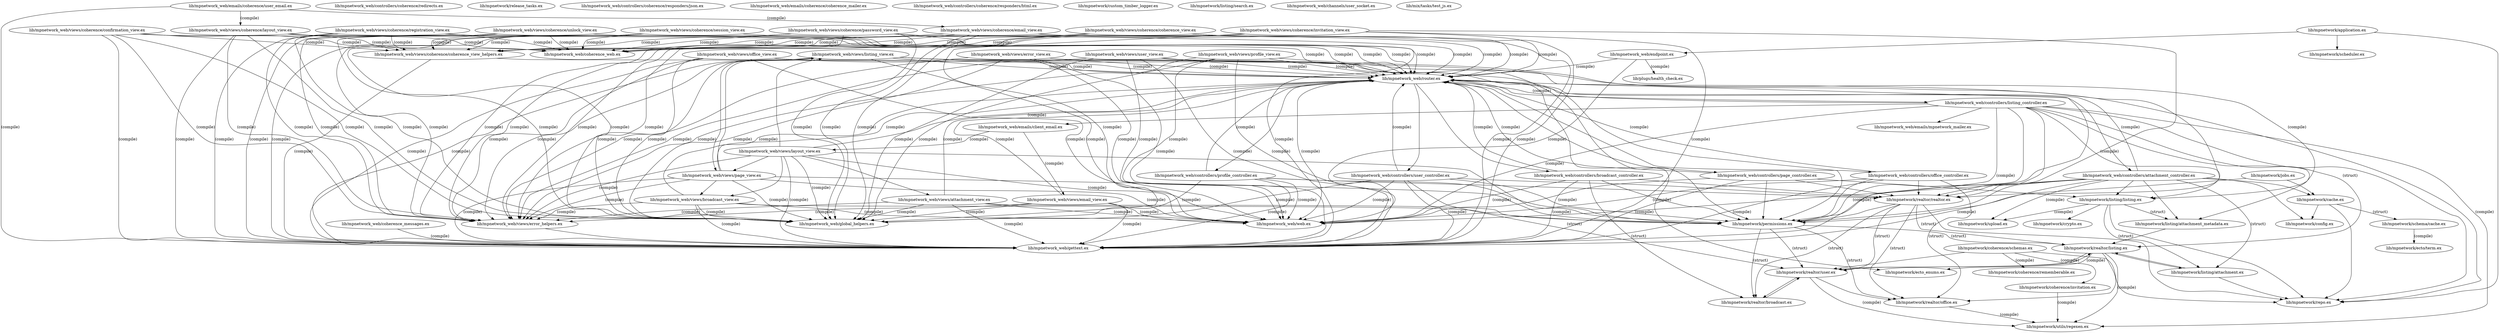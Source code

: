 digraph "xref graph" {
  "lib/mpnetwork/realtor/listing.ex"
  "lib/mpnetwork/realtor/listing.ex" -> "lib/mpnetwork/ecto_enums.ex" [label="(compile)"]
  "lib/mpnetwork/realtor/listing.ex" -> "lib/mpnetwork/listing/attachment.ex"
  "lib/mpnetwork/listing/attachment.ex" -> "lib/mpnetwork/realtor/listing.ex"
  "lib/mpnetwork/listing/attachment.ex" -> "lib/mpnetwork/repo.ex"
  "lib/mpnetwork/realtor/listing.ex" -> "lib/mpnetwork/realtor/office.ex"
  "lib/mpnetwork/realtor/office.ex" -> "lib/mpnetwork/utils/regexen.ex" [label="(compile)"]
  "lib/mpnetwork/realtor/listing.ex" -> "lib/mpnetwork/realtor/user.ex"
  "lib/mpnetwork/realtor/user.ex" -> "lib/mpnetwork/realtor/broadcast.ex"
  "lib/mpnetwork/realtor/broadcast.ex" -> "lib/mpnetwork/realtor/user.ex"
  "lib/mpnetwork/realtor/user.ex" -> "lib/mpnetwork/realtor/listing.ex"
  "lib/mpnetwork/realtor/user.ex" -> "lib/mpnetwork/realtor/office.ex"
  "lib/mpnetwork/realtor/user.ex" -> "lib/mpnetwork/utils/regexen.ex" [label="(compile)"]
  "lib/mpnetwork/realtor/listing.ex" -> "lib/mpnetwork/utils/regexen.ex" [label="(compile)"]
  "lib/mpnetwork_web/controllers/broadcast_controller.ex"
  "lib/mpnetwork_web/controllers/broadcast_controller.ex" -> "lib/mpnetwork/permissions.ex"
  "lib/mpnetwork/permissions.ex" -> "lib/mpnetwork/realtor/broadcast.ex" [label="(struct)"]
  "lib/mpnetwork/permissions.ex" -> "lib/mpnetwork/realtor/listing.ex" [label="(struct)"]
  "lib/mpnetwork/permissions.ex" -> "lib/mpnetwork/realtor/office.ex" [label="(struct)"]
  "lib/mpnetwork/permissions.ex" -> "lib/mpnetwork/realtor/user.ex" [label="(struct)"]
  "lib/mpnetwork_web/controllers/broadcast_controller.ex" -> "lib/mpnetwork/realtor/broadcast.ex" [label="(struct)"]
  "lib/mpnetwork_web/controllers/broadcast_controller.ex" -> "lib/mpnetwork/realtor/realtor.ex"
  "lib/mpnetwork/realtor/realtor.ex" -> "lib/mpnetwork/permissions.ex"
  "lib/mpnetwork/realtor/realtor.ex" -> "lib/mpnetwork/realtor/broadcast.ex" [label="(struct)"]
  "lib/mpnetwork/realtor/realtor.ex" -> "lib/mpnetwork/realtor/listing.ex" [label="(struct)"]
  "lib/mpnetwork/realtor/realtor.ex" -> "lib/mpnetwork/realtor/office.ex" [label="(struct)"]
  "lib/mpnetwork/realtor/realtor.ex" -> "lib/mpnetwork/realtor/user.ex" [label="(struct)"]
  "lib/mpnetwork/realtor/realtor.ex" -> "lib/mpnetwork/repo.ex"
  "lib/mpnetwork_web/controllers/broadcast_controller.ex" -> "lib/mpnetwork_web/gettext.ex" [label="(compile)"]
  "lib/mpnetwork_web/controllers/broadcast_controller.ex" -> "lib/mpnetwork_web/router.ex" [label="(compile)"]
  "lib/mpnetwork_web/router.ex" -> "lib/mpnetwork/repo.ex"
  "lib/mpnetwork_web/router.ex" -> "lib/mpnetwork_web/controllers/attachment_controller.ex"
  "lib/mpnetwork_web/controllers/attachment_controller.ex" -> "lib/mpnetwork/cache.ex"
  "lib/mpnetwork/cache.ex" -> "lib/mpnetwork/config.ex"
  "lib/mpnetwork/cache.ex" -> "lib/mpnetwork/repo.ex"
  "lib/mpnetwork/cache.ex" -> "lib/mpnetwork/schema/cache.ex" [label="(struct)"]
  "lib/mpnetwork/schema/cache.ex" -> "lib/mpnetwork/ecto/term.ex" [label="(compile)"]
  "lib/mpnetwork_web/controllers/attachment_controller.ex" -> "lib/mpnetwork/config.ex"
  "lib/mpnetwork_web/controllers/attachment_controller.ex" -> "lib/mpnetwork/listing/attachment.ex" [label="(struct)"]
  "lib/mpnetwork_web/controllers/attachment_controller.ex" -> "lib/mpnetwork/listing/attachment_metadata.ex"
  "lib/mpnetwork/listing/attachment_metadata.ex" -> "lib/mpnetwork/realtor/listing.ex"
  "lib/mpnetwork_web/controllers/attachment_controller.ex" -> "lib/mpnetwork/listing/listing.ex"
  "lib/mpnetwork/listing/listing.ex" -> "lib/mpnetwork/crypto.ex"
  "lib/mpnetwork/listing/listing.ex" -> "lib/mpnetwork/listing/attachment.ex" [label="(struct)"]
  "lib/mpnetwork/listing/listing.ex" -> "lib/mpnetwork/listing/attachment_metadata.ex" [label="(struct)"]
  "lib/mpnetwork/listing/listing.ex" -> "lib/mpnetwork/repo.ex"
  "lib/mpnetwork/listing/listing.ex" -> "lib/mpnetwork/upload.ex" [label="(compile)"]
  "lib/mpnetwork_web/controllers/attachment_controller.ex" -> "lib/mpnetwork/permissions.ex"
  "lib/mpnetwork_web/controllers/attachment_controller.ex" -> "lib/mpnetwork/realtor/realtor.ex"
  "lib/mpnetwork_web/controllers/attachment_controller.ex" -> "lib/mpnetwork/upload.ex" [label="(compile)"]
  "lib/mpnetwork_web/controllers/attachment_controller.ex" -> "lib/mpnetwork_web/gettext.ex" [label="(compile)"]
  "lib/mpnetwork_web/controllers/attachment_controller.ex" -> "lib/mpnetwork_web/router.ex" [label="(compile)"]
  "lib/mpnetwork_web/controllers/attachment_controller.ex" -> "lib/mpnetwork_web/web.ex" [label="(compile)"]
  "lib/mpnetwork_web/router.ex" -> "lib/mpnetwork_web/controllers/broadcast_controller.ex"
  "lib/mpnetwork_web/router.ex" -> "lib/mpnetwork_web/controllers/listing_controller.ex"
  "lib/mpnetwork_web/controllers/listing_controller.ex" -> "lib/mpnetwork/listing/attachment_metadata.ex"
  "lib/mpnetwork_web/controllers/listing_controller.ex" -> "lib/mpnetwork/listing/listing.ex" [label="(compile)"]
  "lib/mpnetwork_web/controllers/listing_controller.ex" -> "lib/mpnetwork/permissions.ex"
  "lib/mpnetwork_web/controllers/listing_controller.ex" -> "lib/mpnetwork/realtor/listing.ex" [label="(struct)"]
  "lib/mpnetwork_web/controllers/listing_controller.ex" -> "lib/mpnetwork/realtor/realtor.ex"
  "lib/mpnetwork_web/controllers/listing_controller.ex" -> "lib/mpnetwork/repo.ex"
  "lib/mpnetwork_web/controllers/listing_controller.ex" -> "lib/mpnetwork/utils/regexen.ex" [label="(compile)"]
  "lib/mpnetwork_web/controllers/listing_controller.ex" -> "lib/mpnetwork_web/emails/client_email.ex"
  "lib/mpnetwork_web/emails/client_email.ex" -> "lib/mpnetwork_web/views/email_view.ex" [label="(compile)"]
  "lib/mpnetwork_web/views/email_view.ex" -> "lib/mpnetwork_web/gettext.ex" [label="(compile)"]
  "lib/mpnetwork_web/views/email_view.ex" -> "lib/mpnetwork_web/global_helpers.ex" [label="(compile)"]
  "lib/mpnetwork_web/views/email_view.ex" -> "lib/mpnetwork_web/router.ex" [label="(compile)"]
  "lib/mpnetwork_web/views/email_view.ex" -> "lib/mpnetwork_web/views/error_helpers.ex" [label="(compile)"]
  "lib/mpnetwork_web/views/error_helpers.ex" -> "lib/mpnetwork_web/gettext.ex"
  "lib/mpnetwork_web/views/email_view.ex" -> "lib/mpnetwork_web/web.ex" [label="(compile)"]
  "lib/mpnetwork_web/emails/client_email.ex" -> "lib/mpnetwork_web/views/layout_view.ex" [label="(compile)"]
  "lib/mpnetwork_web/views/layout_view.ex" -> "lib/mpnetwork/permissions.ex"
  "lib/mpnetwork_web/views/layout_view.ex" -> "lib/mpnetwork_web/gettext.ex" [label="(compile)"]
  "lib/mpnetwork_web/views/layout_view.ex" -> "lib/mpnetwork_web/global_helpers.ex" [label="(compile)"]
  "lib/mpnetwork_web/views/layout_view.ex" -> "lib/mpnetwork_web/router.ex" [label="(compile)"]
  "lib/mpnetwork_web/views/layout_view.ex" -> "lib/mpnetwork_web/views/attachment_view.ex"
  "lib/mpnetwork_web/views/attachment_view.ex" -> "lib/mpnetwork/permissions.ex"
  "lib/mpnetwork_web/views/attachment_view.ex" -> "lib/mpnetwork_web/gettext.ex" [label="(compile)"]
  "lib/mpnetwork_web/views/attachment_view.ex" -> "lib/mpnetwork_web/global_helpers.ex" [label="(compile)"]
  "lib/mpnetwork_web/views/attachment_view.ex" -> "lib/mpnetwork_web/router.ex" [label="(compile)"]
  "lib/mpnetwork_web/views/attachment_view.ex" -> "lib/mpnetwork_web/views/error_helpers.ex" [label="(compile)"]
  "lib/mpnetwork_web/views/attachment_view.ex" -> "lib/mpnetwork_web/web.ex" [label="(compile)"]
  "lib/mpnetwork_web/views/layout_view.ex" -> "lib/mpnetwork_web/views/broadcast_view.ex"
  "lib/mpnetwork_web/views/broadcast_view.ex" -> "lib/mpnetwork/permissions.ex"
  "lib/mpnetwork_web/views/broadcast_view.ex" -> "lib/mpnetwork_web/gettext.ex" [label="(compile)"]
  "lib/mpnetwork_web/views/broadcast_view.ex" -> "lib/mpnetwork_web/global_helpers.ex" [label="(compile)"]
  "lib/mpnetwork_web/views/broadcast_view.ex" -> "lib/mpnetwork_web/router.ex" [label="(compile)"]
  "lib/mpnetwork_web/views/broadcast_view.ex" -> "lib/mpnetwork_web/views/error_helpers.ex" [label="(compile)"]
  "lib/mpnetwork_web/views/broadcast_view.ex" -> "lib/mpnetwork_web/web.ex" [label="(compile)"]
  "lib/mpnetwork_web/views/layout_view.ex" -> "lib/mpnetwork_web/views/error_helpers.ex" [label="(compile)"]
  "lib/mpnetwork_web/views/layout_view.ex" -> "lib/mpnetwork_web/views/listing_view.ex"
  "lib/mpnetwork_web/views/listing_view.ex" -> "lib/mpnetwork/ecto_enums.ex"
  "lib/mpnetwork_web/views/listing_view.ex" -> "lib/mpnetwork/listing/listing.ex" [label="(compile)"]
  "lib/mpnetwork_web/views/listing_view.ex" -> "lib/mpnetwork/permissions.ex"
  "lib/mpnetwork_web/views/listing_view.ex" -> "lib/mpnetwork_web/gettext.ex" [label="(compile)"]
  "lib/mpnetwork_web/views/listing_view.ex" -> "lib/mpnetwork_web/global_helpers.ex" [label="(compile)"]
  "lib/mpnetwork_web/views/listing_view.ex" -> "lib/mpnetwork_web/router.ex" [label="(compile)"]
  "lib/mpnetwork_web/views/listing_view.ex" -> "lib/mpnetwork_web/views/error_helpers.ex" [label="(compile)"]
  "lib/mpnetwork_web/views/listing_view.ex" -> "lib/mpnetwork_web/views/page_view.ex"
  "lib/mpnetwork_web/views/page_view.ex" -> "lib/mpnetwork/permissions.ex"
  "lib/mpnetwork_web/views/page_view.ex" -> "lib/mpnetwork_web/gettext.ex" [label="(compile)"]
  "lib/mpnetwork_web/views/page_view.ex" -> "lib/mpnetwork_web/global_helpers.ex" [label="(compile)"]
  "lib/mpnetwork_web/views/page_view.ex" -> "lib/mpnetwork_web/router.ex" [label="(compile)"]
  "lib/mpnetwork_web/views/page_view.ex" -> "lib/mpnetwork_web/views/broadcast_view.ex"
  "lib/mpnetwork_web/views/page_view.ex" -> "lib/mpnetwork_web/views/error_helpers.ex" [label="(compile)"]
  "lib/mpnetwork_web/views/page_view.ex" -> "lib/mpnetwork_web/views/listing_view.ex"
  "lib/mpnetwork_web/views/page_view.ex" -> "lib/mpnetwork_web/web.ex" [label="(compile)"]
  "lib/mpnetwork_web/views/listing_view.ex" -> "lib/mpnetwork_web/web.ex" [label="(compile)"]
  "lib/mpnetwork_web/views/layout_view.ex" -> "lib/mpnetwork_web/views/page_view.ex"
  "lib/mpnetwork_web/views/layout_view.ex" -> "lib/mpnetwork_web/web.ex" [label="(compile)"]
  "lib/mpnetwork_web/controllers/listing_controller.ex" -> "lib/mpnetwork_web/emails/mpnetwork_mailer.ex"
  "lib/mpnetwork_web/controllers/listing_controller.ex" -> "lib/mpnetwork_web/gettext.ex" [label="(compile)"]
  "lib/mpnetwork_web/controllers/listing_controller.ex" -> "lib/mpnetwork_web/router.ex" [label="(compile)"]
  "lib/mpnetwork_web/controllers/listing_controller.ex" -> "lib/mpnetwork_web/web.ex" [label="(compile)"]
  "lib/mpnetwork_web/router.ex" -> "lib/mpnetwork_web/controllers/office_controller.ex"
  "lib/mpnetwork_web/controllers/office_controller.ex" -> "lib/mpnetwork/permissions.ex"
  "lib/mpnetwork_web/controllers/office_controller.ex" -> "lib/mpnetwork/realtor/office.ex" [label="(struct)"]
  "lib/mpnetwork_web/controllers/office_controller.ex" -> "lib/mpnetwork/realtor/realtor.ex"
  "lib/mpnetwork_web/controllers/office_controller.ex" -> "lib/mpnetwork_web/gettext.ex" [label="(compile)"]
  "lib/mpnetwork_web/controllers/office_controller.ex" -> "lib/mpnetwork_web/router.ex" [label="(compile)"]
  "lib/mpnetwork_web/controllers/office_controller.ex" -> "lib/mpnetwork_web/web.ex" [label="(compile)"]
  "lib/mpnetwork_web/router.ex" -> "lib/mpnetwork_web/controllers/page_controller.ex"
  "lib/mpnetwork_web/controllers/page_controller.ex" -> "lib/mpnetwork/listing/listing.ex"
  "lib/mpnetwork_web/controllers/page_controller.ex" -> "lib/mpnetwork/permissions.ex"
  "lib/mpnetwork_web/controllers/page_controller.ex" -> "lib/mpnetwork/realtor/realtor.ex"
  "lib/mpnetwork_web/controllers/page_controller.ex" -> "lib/mpnetwork_web/gettext.ex" [label="(compile)"]
  "lib/mpnetwork_web/controllers/page_controller.ex" -> "lib/mpnetwork_web/router.ex" [label="(compile)"]
  "lib/mpnetwork_web/controllers/page_controller.ex" -> "lib/mpnetwork_web/web.ex" [label="(compile)"]
  "lib/mpnetwork_web/router.ex" -> "lib/mpnetwork_web/controllers/profile_controller.ex"
  "lib/mpnetwork_web/controllers/profile_controller.ex" -> "lib/mpnetwork/permissions.ex"
  "lib/mpnetwork_web/controllers/profile_controller.ex" -> "lib/mpnetwork/realtor/realtor.ex"
  "lib/mpnetwork_web/controllers/profile_controller.ex" -> "lib/mpnetwork_web/gettext.ex" [label="(compile)"]
  "lib/mpnetwork_web/controllers/profile_controller.ex" -> "lib/mpnetwork_web/global_helpers.ex" [label="(compile)"]
  "lib/mpnetwork_web/controllers/profile_controller.ex" -> "lib/mpnetwork_web/router.ex" [label="(compile)"]
  "lib/mpnetwork_web/controllers/profile_controller.ex" -> "lib/mpnetwork_web/web.ex" [label="(compile)"]
  "lib/mpnetwork_web/router.ex" -> "lib/mpnetwork_web/controllers/user_controller.ex"
  "lib/mpnetwork_web/controllers/user_controller.ex" -> "lib/mpnetwork/permissions.ex"
  "lib/mpnetwork_web/controllers/user_controller.ex" -> "lib/mpnetwork/realtor/realtor.ex"
  "lib/mpnetwork_web/controllers/user_controller.ex" -> "lib/mpnetwork/realtor/user.ex" [label="(struct)"]
  "lib/mpnetwork_web/controllers/user_controller.ex" -> "lib/mpnetwork_web/gettext.ex" [label="(compile)"]
  "lib/mpnetwork_web/controllers/user_controller.ex" -> "lib/mpnetwork_web/global_helpers.ex" [label="(compile)"]
  "lib/mpnetwork_web/controllers/user_controller.ex" -> "lib/mpnetwork_web/router.ex" [label="(compile)"]
  "lib/mpnetwork_web/controllers/user_controller.ex" -> "lib/mpnetwork_web/web.ex" [label="(compile)"]
  "lib/mpnetwork_web/router.ex" -> "lib/mpnetwork_web/web.ex" [label="(compile)"]
  "lib/mpnetwork_web/controllers/broadcast_controller.ex" -> "lib/mpnetwork_web/web.ex" [label="(compile)"]
  "lib/mpnetwork_web/views/coherence/coherence_view_helpers.ex"
  "lib/mpnetwork_web/views/coherence/coherence_view_helpers.ex" -> "lib/mpnetwork_web/gettext.ex" [label="(compile)"]
  "lib/mpnetwork_web/views/coherence/coherence_view_helpers.ex" -> "lib/mpnetwork_web/router.ex" [label="(compile)"]
  "lib/mpnetwork_web/controllers/coherence/redirects.ex"
  "lib/mpnetwork_web/views/coherence/registration_view.ex"
  "lib/mpnetwork_web/views/coherence/registration_view.ex" -> "lib/mpnetwork_web/coherence_web.ex" [label="(compile)"]
  "lib/mpnetwork_web/views/coherence/registration_view.ex" -> "lib/mpnetwork_web/gettext.ex" [label="(compile)"]
  "lib/mpnetwork_web/views/coherence/registration_view.ex" -> "lib/mpnetwork_web/global_helpers.ex" [label="(compile)"]
  "lib/mpnetwork_web/views/coherence/registration_view.ex" -> "lib/mpnetwork_web/router.ex" [label="(compile)"]
  "lib/mpnetwork_web/views/coherence/registration_view.ex" -> "lib/mpnetwork_web/views/coherence/coherence_view_helpers.ex" [label="(compile)"]
  "lib/mpnetwork_web/views/coherence/registration_view.ex" -> "lib/mpnetwork_web/views/error_helpers.ex" [label="(compile)"]
  "lib/mpnetwork/coherence/invitation.ex"
  "lib/mpnetwork/coherence/invitation.ex" -> "lib/mpnetwork/utils/regexen.ex" [label="(compile)"]
  "lib/mpnetwork_web/views/error_helpers.ex"
  "lib/mpnetwork/cache.ex"
  "lib/mpnetwork_web/controllers/user_controller.ex"
  "lib/mpnetwork_web/views/coherence/session_view.ex"
  "lib/mpnetwork_web/views/coherence/session_view.ex" -> "lib/mpnetwork_web/coherence_web.ex" [label="(compile)"]
  "lib/mpnetwork_web/views/coherence/session_view.ex" -> "lib/mpnetwork_web/gettext.ex" [label="(compile)"]
  "lib/mpnetwork_web/views/coherence/session_view.ex" -> "lib/mpnetwork_web/global_helpers.ex" [label="(compile)"]
  "lib/mpnetwork_web/views/coherence/session_view.ex" -> "lib/mpnetwork_web/router.ex" [label="(compile)"]
  "lib/mpnetwork_web/views/coherence/session_view.ex" -> "lib/mpnetwork_web/views/coherence/coherence_view_helpers.ex" [label="(compile)"]
  "lib/mpnetwork_web/views/coherence/session_view.ex" -> "lib/mpnetwork_web/views/error_helpers.ex" [label="(compile)"]
  "lib/mpnetwork/realtor/user.ex"
  "lib/mpnetwork/realtor/office.ex"
  "lib/mpnetwork_web/views/page_view.ex"
  "lib/mpnetwork/release_tasks.ex"
  "lib/mpnetwork_web/endpoint.ex"
  "lib/mpnetwork_web/endpoint.ex" -> "lib/mpnetwork_web/router.ex" [label="(compile)"]
  "lib/mpnetwork_web/endpoint.ex" -> "lib/mpnetwork_web/web.ex" [label="(compile)"]
  "lib/mpnetwork_web/endpoint.ex" -> "lib/plugs/health_check.ex" [label="(compile)"]
  "lib/mpnetwork_web/views/coherence/coherence_view.ex"
  "lib/mpnetwork_web/views/coherence/coherence_view.ex" -> "lib/mpnetwork_web/coherence_web.ex" [label="(compile)"]
  "lib/mpnetwork_web/views/coherence/coherence_view.ex" -> "lib/mpnetwork_web/gettext.ex" [label="(compile)"]
  "lib/mpnetwork_web/views/coherence/coherence_view.ex" -> "lib/mpnetwork_web/global_helpers.ex" [label="(compile)"]
  "lib/mpnetwork_web/views/coherence/coherence_view.ex" -> "lib/mpnetwork_web/router.ex" [label="(compile)"]
  "lib/mpnetwork_web/views/coherence/coherence_view.ex" -> "lib/mpnetwork_web/views/coherence/coherence_view_helpers.ex" [label="(compile)"]
  "lib/mpnetwork_web/views/coherence/coherence_view.ex" -> "lib/mpnetwork_web/views/error_helpers.ex" [label="(compile)"]
  "lib/mpnetwork/utils/regexen.ex"
  "lib/mpnetwork_web/emails/mpnetwork_mailer.ex"
  "lib/mpnetwork/permissions.ex"
  "lib/mpnetwork_web/views/office_view.ex"
  "lib/mpnetwork_web/views/office_view.ex" -> "lib/mpnetwork/permissions.ex"
  "lib/mpnetwork_web/views/office_view.ex" -> "lib/mpnetwork_web/gettext.ex" [label="(compile)"]
  "lib/mpnetwork_web/views/office_view.ex" -> "lib/mpnetwork_web/global_helpers.ex" [label="(compile)"]
  "lib/mpnetwork_web/views/office_view.ex" -> "lib/mpnetwork_web/router.ex" [label="(compile)"]
  "lib/mpnetwork_web/views/office_view.ex" -> "lib/mpnetwork_web/views/error_helpers.ex" [label="(compile)"]
  "lib/mpnetwork_web/views/office_view.ex" -> "lib/mpnetwork_web/web.ex" [label="(compile)"]
  "lib/mpnetwork/config.ex"
  "lib/mpnetwork_web/views/error_view.ex"
  "lib/mpnetwork_web/views/error_view.ex" -> "lib/mpnetwork_web/gettext.ex" [label="(compile)"]
  "lib/mpnetwork_web/views/error_view.ex" -> "lib/mpnetwork_web/global_helpers.ex" [label="(compile)"]
  "lib/mpnetwork_web/views/error_view.ex" -> "lib/mpnetwork_web/router.ex" [label="(compile)"]
  "lib/mpnetwork_web/views/error_view.ex" -> "lib/mpnetwork_web/views/error_helpers.ex" [label="(compile)"]
  "lib/mpnetwork_web/views/error_view.ex" -> "lib/mpnetwork_web/web.ex" [label="(compile)"]
  "lib/mpnetwork/coherence/schemas.ex"
  "lib/mpnetwork/coherence/schemas.ex" -> "lib/mpnetwork/coherence/invitation.ex" [label="(compile)"]
  "lib/mpnetwork/coherence/schemas.ex" -> "lib/mpnetwork/coherence/rememberable.ex" [label="(compile)"]
  "lib/mpnetwork/coherence/schemas.ex" -> "lib/mpnetwork/realtor/user.ex"
  "lib/mpnetwork/coherence/schemas.ex" -> "lib/mpnetwork/repo.ex"
  "lib/mpnetwork/listing/attachment.ex"
  "lib/mpnetwork/ecto/term.ex"
  "lib/mpnetwork/upload.ex"
  "lib/mpnetwork/jobs.ex"
  "lib/mpnetwork/jobs.ex" -> "lib/mpnetwork/cache.ex"
  "lib/mpnetwork/jobs.ex" -> "lib/mpnetwork/realtor/realtor.ex"
  "lib/mpnetwork_web/controllers/coherence/responders/json.ex"
  "lib/mpnetwork/crypto.ex"
  "lib/mpnetwork_web/emails/coherence/user_email.ex"
  "lib/mpnetwork_web/emails/coherence/user_email.ex" -> "lib/mpnetwork_web/gettext.ex" [label="(compile)"]
  "lib/mpnetwork_web/emails/coherence/user_email.ex" -> "lib/mpnetwork_web/views/coherence/email_view.ex" [label="(compile)"]
  "lib/mpnetwork_web/views/coherence/email_view.ex" -> "lib/mpnetwork_web/coherence_web.ex" [label="(compile)"]
  "lib/mpnetwork_web/views/coherence/email_view.ex" -> "lib/mpnetwork_web/gettext.ex" [label="(compile)"]
  "lib/mpnetwork_web/views/coherence/email_view.ex" -> "lib/mpnetwork_web/global_helpers.ex" [label="(compile)"]
  "lib/mpnetwork_web/views/coherence/email_view.ex" -> "lib/mpnetwork_web/router.ex" [label="(compile)"]
  "lib/mpnetwork_web/views/coherence/email_view.ex" -> "lib/mpnetwork_web/views/coherence/coherence_view_helpers.ex" [label="(compile)"]
  "lib/mpnetwork_web/views/coherence/email_view.ex" -> "lib/mpnetwork_web/views/error_helpers.ex" [label="(compile)"]
  "lib/mpnetwork_web/emails/coherence/user_email.ex" -> "lib/mpnetwork_web/views/coherence/layout_view.ex" [label="(compile)"]
  "lib/mpnetwork_web/views/coherence/layout_view.ex" -> "lib/mpnetwork_web/coherence_web.ex" [label="(compile)"]
  "lib/mpnetwork_web/views/coherence/layout_view.ex" -> "lib/mpnetwork_web/gettext.ex" [label="(compile)"]
  "lib/mpnetwork_web/views/coherence/layout_view.ex" -> "lib/mpnetwork_web/global_helpers.ex" [label="(compile)"]
  "lib/mpnetwork_web/views/coherence/layout_view.ex" -> "lib/mpnetwork_web/router.ex" [label="(compile)"]
  "lib/mpnetwork_web/views/coherence/layout_view.ex" -> "lib/mpnetwork_web/views/coherence/coherence_view_helpers.ex" [label="(compile)"]
  "lib/mpnetwork_web/views/coherence/layout_view.ex" -> "lib/mpnetwork_web/views/error_helpers.ex" [label="(compile)"]
  "lib/mpnetwork_web/emails/coherence/coherence_mailer.ex"
  "lib/mpnetwork_web/controllers/coherence/responders/html.ex"
  "lib/mpnetwork_web/views/profile_view.ex"
  "lib/mpnetwork_web/views/profile_view.ex" -> "lib/mpnetwork/permissions.ex"
  "lib/mpnetwork_web/views/profile_view.ex" -> "lib/mpnetwork_web/gettext.ex" [label="(compile)"]
  "lib/mpnetwork_web/views/profile_view.ex" -> "lib/mpnetwork_web/global_helpers.ex" [label="(compile)"]
  "lib/mpnetwork_web/views/profile_view.ex" -> "lib/mpnetwork_web/router.ex" [label="(compile)"]
  "lib/mpnetwork_web/views/profile_view.ex" -> "lib/mpnetwork_web/views/error_helpers.ex" [label="(compile)"]
  "lib/mpnetwork_web/views/profile_view.ex" -> "lib/mpnetwork_web/web.ex" [label="(compile)"]
  "lib/mpnetwork_web/controllers/page_controller.ex"
  "lib/mpnetwork/realtor/realtor.ex"
  "lib/mpnetwork_web/web.ex"
  "lib/mpnetwork_web/coherence_web.ex"
  "lib/mpnetwork_web/coherence_messages.ex"
  "lib/mpnetwork_web/coherence_messages.ex" -> "lib/mpnetwork_web/gettext.ex" [label="(compile)"]
  "lib/mpnetwork/custom_timber_logger.ex"
  "lib/mpnetwork/listing/search.ex"
  "lib/mpnetwork_web/views/coherence/email_view.ex"
  "lib/mpnetwork_web/emails/client_email.ex"
  "lib/mpnetwork_web/views/broadcast_view.ex"
  "lib/plugs/health_check.ex"
  "lib/mpnetwork/schema/cache.ex"
  "lib/mpnetwork/scheduler.ex"
  "lib/mpnetwork_web/views/layout_view.ex"
  "lib/mpnetwork/repo.ex"
  "lib/mpnetwork_web/controllers/attachment_controller.ex"
  "lib/mpnetwork_web/views/coherence/confirmation_view.ex"
  "lib/mpnetwork_web/views/coherence/confirmation_view.ex" -> "lib/mpnetwork_web/coherence_web.ex" [label="(compile)"]
  "lib/mpnetwork_web/views/coherence/confirmation_view.ex" -> "lib/mpnetwork_web/gettext.ex" [label="(compile)"]
  "lib/mpnetwork_web/views/coherence/confirmation_view.ex" -> "lib/mpnetwork_web/global_helpers.ex" [label="(compile)"]
  "lib/mpnetwork_web/views/coherence/confirmation_view.ex" -> "lib/mpnetwork_web/router.ex" [label="(compile)"]
  "lib/mpnetwork_web/views/coherence/confirmation_view.ex" -> "lib/mpnetwork_web/views/coherence/coherence_view_helpers.ex" [label="(compile)"]
  "lib/mpnetwork_web/views/coherence/confirmation_view.ex" -> "lib/mpnetwork_web/views/error_helpers.ex" [label="(compile)"]
  "lib/mpnetwork/ecto_enums.ex"
  "lib/mpnetwork_web/views/coherence/invitation_view.ex"
  "lib/mpnetwork_web/views/coherence/invitation_view.ex" -> "lib/mpnetwork/realtor/realtor.ex"
  "lib/mpnetwork_web/views/coherence/invitation_view.ex" -> "lib/mpnetwork_web/coherence_web.ex" [label="(compile)"]
  "lib/mpnetwork_web/views/coherence/invitation_view.ex" -> "lib/mpnetwork_web/gettext.ex" [label="(compile)"]
  "lib/mpnetwork_web/views/coherence/invitation_view.ex" -> "lib/mpnetwork_web/global_helpers.ex" [label="(compile)"]
  "lib/mpnetwork_web/views/coherence/invitation_view.ex" -> "lib/mpnetwork_web/router.ex" [label="(compile)"]
  "lib/mpnetwork_web/views/coherence/invitation_view.ex" -> "lib/mpnetwork_web/views/coherence/coherence_view_helpers.ex" [label="(compile)"]
  "lib/mpnetwork_web/views/coherence/invitation_view.ex" -> "lib/mpnetwork_web/views/error_helpers.ex" [label="(compile)"]
  "lib/mpnetwork/realtor/broadcast.ex"
  "lib/mpnetwork_web/views/coherence/password_view.ex"
  "lib/mpnetwork_web/views/coherence/password_view.ex" -> "lib/mpnetwork_web/coherence_web.ex" [label="(compile)"]
  "lib/mpnetwork_web/views/coherence/password_view.ex" -> "lib/mpnetwork_web/gettext.ex" [label="(compile)"]
  "lib/mpnetwork_web/views/coherence/password_view.ex" -> "lib/mpnetwork_web/global_helpers.ex" [label="(compile)"]
  "lib/mpnetwork_web/views/coherence/password_view.ex" -> "lib/mpnetwork_web/router.ex" [label="(compile)"]
  "lib/mpnetwork_web/views/coherence/password_view.ex" -> "lib/mpnetwork_web/views/coherence/coherence_view_helpers.ex" [label="(compile)"]
  "lib/mpnetwork_web/views/coherence/password_view.ex" -> "lib/mpnetwork_web/views/error_helpers.ex" [label="(compile)"]
  "lib/mpnetwork/listing/listing.ex"
  "lib/mpnetwork/application.ex"
  "lib/mpnetwork/application.ex" -> "lib/mpnetwork/repo.ex"
  "lib/mpnetwork/application.ex" -> "lib/mpnetwork/scheduler.ex"
  "lib/mpnetwork/application.ex" -> "lib/mpnetwork_web/endpoint.ex"
  "lib/mpnetwork_web/global_helpers.ex"
  "lib/mpnetwork_web/controllers/profile_controller.ex"
  "lib/mpnetwork_web/views/user_view.ex"
  "lib/mpnetwork_web/views/user_view.ex" -> "lib/mpnetwork/permissions.ex"
  "lib/mpnetwork_web/views/user_view.ex" -> "lib/mpnetwork_web/gettext.ex" [label="(compile)"]
  "lib/mpnetwork_web/views/user_view.ex" -> "lib/mpnetwork_web/global_helpers.ex" [label="(compile)"]
  "lib/mpnetwork_web/views/user_view.ex" -> "lib/mpnetwork_web/router.ex" [label="(compile)"]
  "lib/mpnetwork_web/views/user_view.ex" -> "lib/mpnetwork_web/views/error_helpers.ex" [label="(compile)"]
  "lib/mpnetwork_web/views/user_view.ex" -> "lib/mpnetwork_web/web.ex" [label="(compile)"]
  "lib/mpnetwork_web/router.ex"
  "lib/mpnetwork_web/gettext.ex"
  "lib/mpnetwork_web/views/attachment_view.ex"
  "lib/mpnetwork_web/channels/user_socket.ex"
  "lib/mpnetwork_web/controllers/listing_controller.ex"
  "lib/mpnetwork/listing/attachment_metadata.ex"
  "lib/mpnetwork/coherence/rememberable.ex"
  "lib/mpnetwork_web/views/email_view.ex"
  "lib/mix/tasks/test_js.ex"
  "lib/mpnetwork_web/views/coherence/layout_view.ex"
  "lib/mpnetwork_web/views/coherence/unlock_view.ex"
  "lib/mpnetwork_web/views/coherence/unlock_view.ex" -> "lib/mpnetwork_web/coherence_web.ex" [label="(compile)"]
  "lib/mpnetwork_web/views/coherence/unlock_view.ex" -> "lib/mpnetwork_web/gettext.ex" [label="(compile)"]
  "lib/mpnetwork_web/views/coherence/unlock_view.ex" -> "lib/mpnetwork_web/global_helpers.ex" [label="(compile)"]
  "lib/mpnetwork_web/views/coherence/unlock_view.ex" -> "lib/mpnetwork_web/router.ex" [label="(compile)"]
  "lib/mpnetwork_web/views/coherence/unlock_view.ex" -> "lib/mpnetwork_web/views/coherence/coherence_view_helpers.ex" [label="(compile)"]
  "lib/mpnetwork_web/views/coherence/unlock_view.ex" -> "lib/mpnetwork_web/views/error_helpers.ex" [label="(compile)"]
  "lib/mpnetwork_web/views/listing_view.ex"
  "lib/mpnetwork_web/controllers/office_controller.ex"
}
